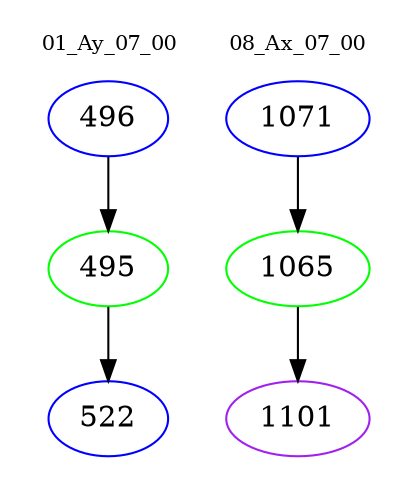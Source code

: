 digraph{
subgraph cluster_0 {
color = white
label = "01_Ay_07_00";
fontsize=10;
T0_496 [label="496", color="blue"]
T0_496 -> T0_495 [color="black"]
T0_495 [label="495", color="green"]
T0_495 -> T0_522 [color="black"]
T0_522 [label="522", color="blue"]
}
subgraph cluster_1 {
color = white
label = "08_Ax_07_00";
fontsize=10;
T1_1071 [label="1071", color="blue"]
T1_1071 -> T1_1065 [color="black"]
T1_1065 [label="1065", color="green"]
T1_1065 -> T1_1101 [color="black"]
T1_1101 [label="1101", color="purple"]
}
}
